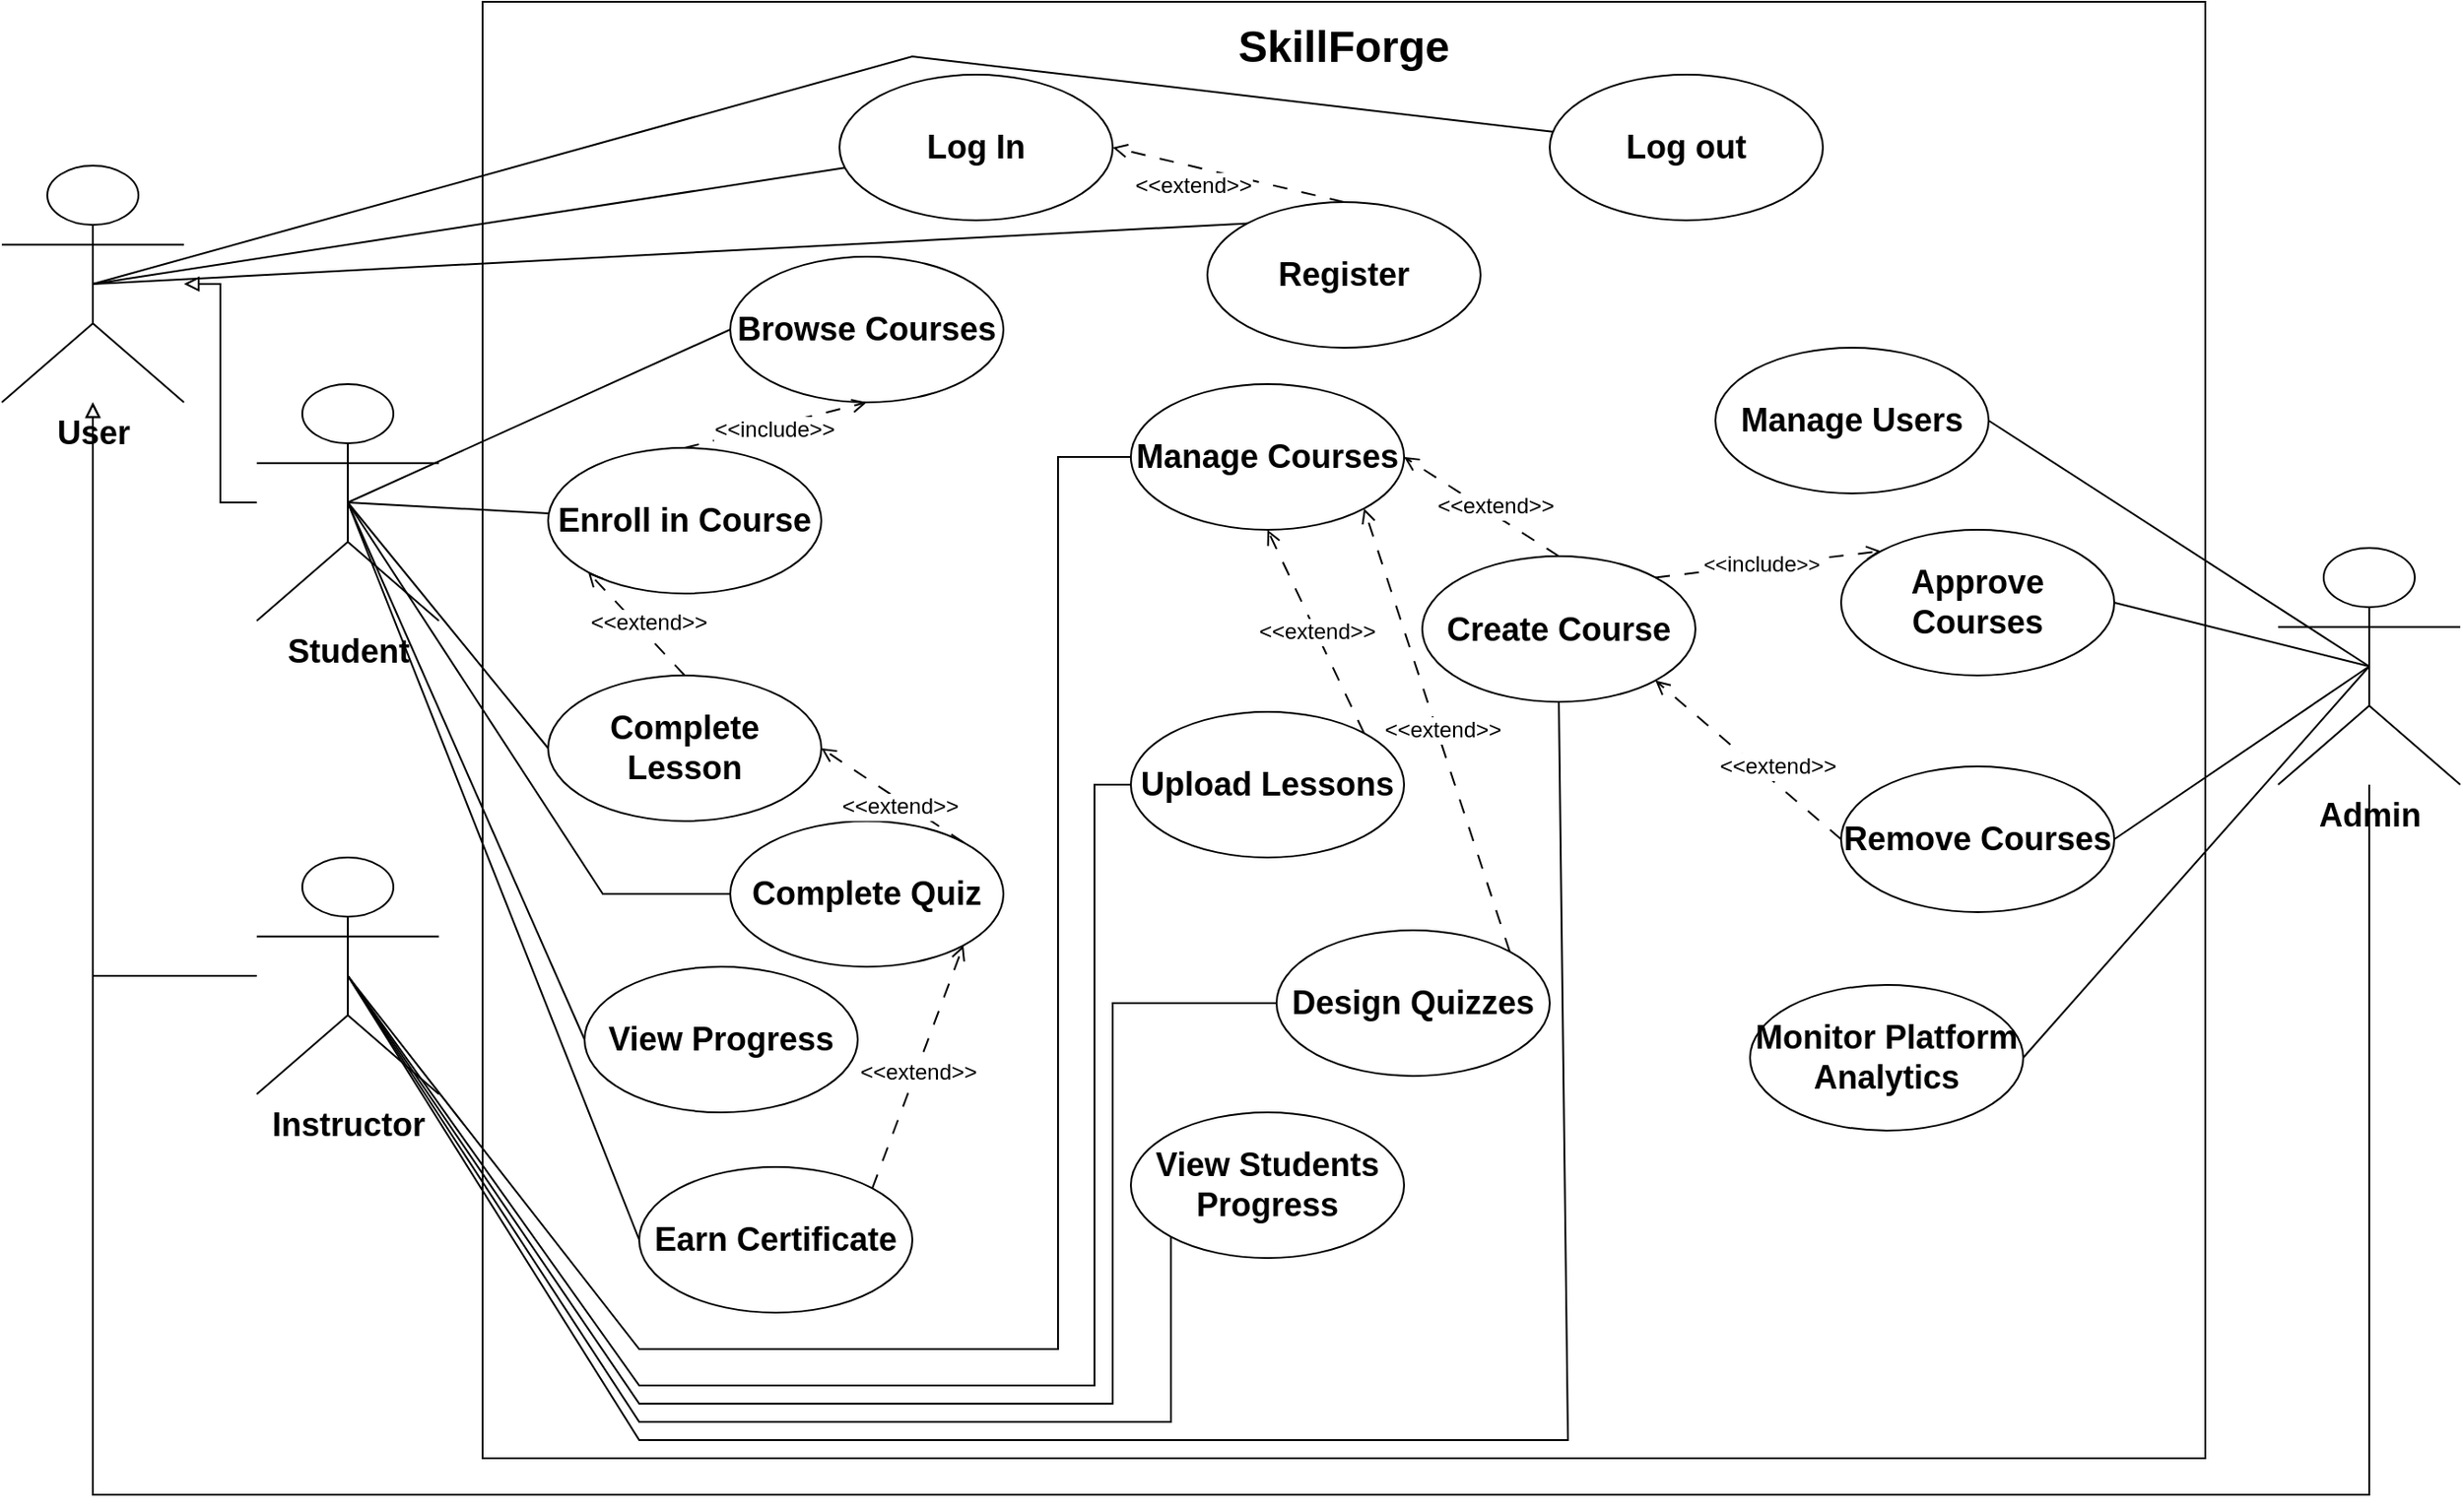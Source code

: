 <mxfile version="28.2.8">
  <diagram name="Page-1" id="nNE7cXkLWbT5HRCkaGo4">
    <mxGraphModel dx="1612" dy="902" grid="1" gridSize="10" guides="1" tooltips="1" connect="1" arrows="1" fold="1" page="1" pageScale="1" pageWidth="827" pageHeight="1169" math="0" shadow="0">
      <root>
        <mxCell id="0" />
        <mxCell id="1" parent="0" />
        <mxCell id="-XhT5Pp7xZniYWt6SDc9-1" value="" style="rounded=0;whiteSpace=wrap;html=1;direction=south;labelPosition=center;verticalLabelPosition=middle;align=center;verticalAlign=middle;" vertex="1" parent="1">
          <mxGeometry x="414" y="200" width="946" height="800" as="geometry" />
        </mxCell>
        <mxCell id="-XhT5Pp7xZniYWt6SDc9-3" value="&lt;font style=&quot;font-size: 24px;&quot;&gt;&lt;b style=&quot;&quot;&gt;SkillForge&lt;/b&gt;&lt;/font&gt;" style="text;html=1;whiteSpace=wrap;strokeColor=none;fillColor=none;align=center;verticalAlign=middle;rounded=0;" vertex="1" parent="1">
          <mxGeometry x="797" y="210" width="180" height="30" as="geometry" />
        </mxCell>
        <mxCell id="-XhT5Pp7xZniYWt6SDc9-173" style="edgeStyle=orthogonalEdgeStyle;rounded=0;orthogonalLoop=1;jettySize=auto;html=1;endArrow=block;endFill=0;" edge="1" parent="1" source="-XhT5Pp7xZniYWt6SDc9-5" target="-XhT5Pp7xZniYWt6SDc9-8">
          <mxGeometry relative="1" as="geometry">
            <Array as="points">
              <mxPoint x="1450" y="1020" />
              <mxPoint x="200" y="1020" />
            </Array>
          </mxGeometry>
        </mxCell>
        <mxCell id="-XhT5Pp7xZniYWt6SDc9-5" value="&lt;font style=&quot;font-size: 18px;&quot;&gt;&lt;b&gt;Admin&lt;/b&gt;&lt;/font&gt;" style="shape=umlActor;verticalLabelPosition=bottom;verticalAlign=top;html=1;outlineConnect=0;" vertex="1" parent="1">
          <mxGeometry x="1400" y="500" width="100" height="130" as="geometry" />
        </mxCell>
        <mxCell id="-XhT5Pp7xZniYWt6SDc9-147" style="edgeStyle=orthogonalEdgeStyle;rounded=0;orthogonalLoop=1;jettySize=auto;html=1;endArrow=block;endFill=0;" edge="1" parent="1" source="-XhT5Pp7xZniYWt6SDc9-6" target="-XhT5Pp7xZniYWt6SDc9-8">
          <mxGeometry relative="1" as="geometry" />
        </mxCell>
        <mxCell id="-XhT5Pp7xZniYWt6SDc9-6" value="&lt;font style=&quot;font-size: 18px;&quot;&gt;&lt;b&gt;Instructor&lt;/b&gt;&lt;/font&gt;" style="shape=umlActor;verticalLabelPosition=bottom;verticalAlign=top;html=1;outlineConnect=0;" vertex="1" parent="1">
          <mxGeometry x="290" y="670" width="100" height="130" as="geometry" />
        </mxCell>
        <mxCell id="-XhT5Pp7xZniYWt6SDc9-146" style="edgeStyle=orthogonalEdgeStyle;rounded=0;orthogonalLoop=1;jettySize=auto;html=1;endArrow=block;endFill=0;" edge="1" parent="1" source="-XhT5Pp7xZniYWt6SDc9-7" target="-XhT5Pp7xZniYWt6SDc9-8">
          <mxGeometry relative="1" as="geometry" />
        </mxCell>
        <mxCell id="-XhT5Pp7xZniYWt6SDc9-7" value="&lt;font style=&quot;font-size: 18px;&quot;&gt;&lt;b&gt;Student&lt;/b&gt;&lt;/font&gt;" style="shape=umlActor;verticalLabelPosition=bottom;verticalAlign=top;html=1;outlineConnect=0;" vertex="1" parent="1">
          <mxGeometry x="290" y="410" width="100" height="130" as="geometry" />
        </mxCell>
        <mxCell id="-XhT5Pp7xZniYWt6SDc9-8" value="&lt;font style=&quot;font-size: 18px;&quot;&gt;&lt;b&gt;User&lt;/b&gt;&lt;/font&gt;" style="shape=umlActor;verticalLabelPosition=bottom;verticalAlign=top;html=1;outlineConnect=0;fontSize=12;" vertex="1" parent="1">
          <mxGeometry x="150" y="290" width="100" height="130" as="geometry" />
        </mxCell>
        <mxCell id="-XhT5Pp7xZniYWt6SDc9-62" value="&lt;font style=&quot;font-size: 18px;&quot;&gt;&lt;b&gt;Browse Courses&lt;/b&gt;&lt;/font&gt;" style="ellipse;whiteSpace=wrap;html=1;" vertex="1" parent="1">
          <mxGeometry x="550" y="340" width="150" height="80" as="geometry" />
        </mxCell>
        <mxCell id="-XhT5Pp7xZniYWt6SDc9-87" style="edgeStyle=orthogonalEdgeStyle;rounded=0;orthogonalLoop=1;jettySize=auto;html=1;exitX=0.5;exitY=1;exitDx=0;exitDy=0;" edge="1" parent="1" source="-XhT5Pp7xZniYWt6SDc9-3" target="-XhT5Pp7xZniYWt6SDc9-3">
          <mxGeometry relative="1" as="geometry" />
        </mxCell>
        <mxCell id="-XhT5Pp7xZniYWt6SDc9-98" style="edgeStyle=orthogonalEdgeStyle;rounded=0;orthogonalLoop=1;jettySize=auto;html=1;exitX=0.5;exitY=1;exitDx=0;exitDy=0;" edge="1" parent="1">
          <mxGeometry relative="1" as="geometry">
            <mxPoint x="877.5" y="500" as="sourcePoint" />
            <mxPoint x="877.5" y="500" as="targetPoint" />
          </mxGeometry>
        </mxCell>
        <mxCell id="-XhT5Pp7xZniYWt6SDc9-129" value="&lt;span style=&quot;font-size: 18px;&quot;&gt;&lt;b&gt;Enroll in Course&lt;/b&gt;&lt;/span&gt;" style="ellipse;whiteSpace=wrap;html=1;" vertex="1" parent="1">
          <mxGeometry x="450" y="445" width="150" height="80" as="geometry" />
        </mxCell>
        <mxCell id="-XhT5Pp7xZniYWt6SDc9-130" value="&lt;span style=&quot;font-size: 18px;&quot;&gt;&lt;b&gt;Complete Lesson&lt;/b&gt;&lt;/span&gt;" style="ellipse;whiteSpace=wrap;html=1;" vertex="1" parent="1">
          <mxGeometry x="450" y="570" width="150" height="80" as="geometry" />
        </mxCell>
        <mxCell id="-XhT5Pp7xZniYWt6SDc9-131" value="&lt;span style=&quot;font-size: 18px;&quot;&gt;&lt;b&gt;Complete Quiz&lt;/b&gt;&lt;/span&gt;" style="ellipse;whiteSpace=wrap;html=1;" vertex="1" parent="1">
          <mxGeometry x="550" y="650" width="150" height="80" as="geometry" />
        </mxCell>
        <mxCell id="-XhT5Pp7xZniYWt6SDc9-132" value="&lt;span style=&quot;font-size: 18px;&quot;&gt;&lt;b&gt;View Progress&lt;/b&gt;&lt;/span&gt;" style="ellipse;whiteSpace=wrap;html=1;" vertex="1" parent="1">
          <mxGeometry x="470" y="730" width="150" height="80" as="geometry" />
        </mxCell>
        <mxCell id="-XhT5Pp7xZniYWt6SDc9-133" value="&lt;span style=&quot;font-size: 18px;&quot;&gt;&lt;b&gt;Earn Certificate&lt;/b&gt;&lt;/span&gt;" style="ellipse;whiteSpace=wrap;html=1;" vertex="1" parent="1">
          <mxGeometry x="500" y="840" width="150" height="80" as="geometry" />
        </mxCell>
        <mxCell id="-XhT5Pp7xZniYWt6SDc9-134" value="&lt;span style=&quot;font-size: 18px;&quot;&gt;&lt;b&gt;Create Course&lt;/b&gt;&lt;/span&gt;" style="ellipse;whiteSpace=wrap;html=1;" vertex="1" parent="1">
          <mxGeometry x="930" y="504.5" width="150" height="80" as="geometry" />
        </mxCell>
        <mxCell id="-XhT5Pp7xZniYWt6SDc9-135" value="&lt;span style=&quot;font-size: 18px;&quot;&gt;&lt;b&gt;Manage Courses&lt;/b&gt;&lt;/span&gt;" style="ellipse;whiteSpace=wrap;html=1;" vertex="1" parent="1">
          <mxGeometry x="770" y="410" width="150" height="80" as="geometry" />
        </mxCell>
        <mxCell id="-XhT5Pp7xZniYWt6SDc9-136" value="&lt;span style=&quot;font-size: 18px;&quot;&gt;&lt;b&gt;Upload Lessons&lt;/b&gt;&lt;/span&gt;" style="ellipse;whiteSpace=wrap;html=1;" vertex="1" parent="1">
          <mxGeometry x="770" y="590" width="150" height="80" as="geometry" />
        </mxCell>
        <mxCell id="-XhT5Pp7xZniYWt6SDc9-137" value="&lt;span style=&quot;font-size: 18px;&quot;&gt;&lt;b&gt;Design Quizzes&lt;/b&gt;&lt;/span&gt;" style="ellipse;whiteSpace=wrap;html=1;" vertex="1" parent="1">
          <mxGeometry x="850" y="710" width="150" height="80" as="geometry" />
        </mxCell>
        <mxCell id="-XhT5Pp7xZniYWt6SDc9-138" value="&lt;span style=&quot;font-size: 18px;&quot;&gt;&lt;b&gt;View Students Progress&lt;/b&gt;&lt;/span&gt;" style="ellipse;whiteSpace=wrap;html=1;" vertex="1" parent="1">
          <mxGeometry x="770" y="810" width="150" height="80" as="geometry" />
        </mxCell>
        <mxCell id="-XhT5Pp7xZniYWt6SDc9-139" value="&lt;font style=&quot;font-size: 18px;&quot;&gt;&lt;b&gt;Log In&lt;/b&gt;&lt;/font&gt;" style="ellipse;whiteSpace=wrap;html=1;" vertex="1" parent="1">
          <mxGeometry x="610" y="240" width="150" height="80" as="geometry" />
        </mxCell>
        <mxCell id="-XhT5Pp7xZniYWt6SDc9-140" value="&lt;b&gt;&lt;font style=&quot;font-size: 18px;&quot;&gt;Register&lt;/font&gt;&lt;/b&gt;" style="ellipse;whiteSpace=wrap;html=1;" vertex="1" parent="1">
          <mxGeometry x="812" y="310" width="150" height="80" as="geometry" />
        </mxCell>
        <mxCell id="-XhT5Pp7xZniYWt6SDc9-141" value="&lt;b&gt;&lt;font style=&quot;font-size: 18px;&quot;&gt;Log out&lt;/font&gt;&lt;/b&gt;" style="ellipse;whiteSpace=wrap;html=1;" vertex="1" parent="1">
          <mxGeometry x="1000" y="240" width="150" height="80" as="geometry" />
        </mxCell>
        <mxCell id="-XhT5Pp7xZniYWt6SDc9-142" value="&lt;font style=&quot;font-size: 18px;&quot;&gt;&lt;b style=&quot;&quot;&gt;Manage Users&lt;/b&gt;&lt;/font&gt;" style="ellipse;whiteSpace=wrap;html=1;" vertex="1" parent="1">
          <mxGeometry x="1091" y="390" width="150" height="80" as="geometry" />
        </mxCell>
        <mxCell id="-XhT5Pp7xZniYWt6SDc9-143" value="&lt;span style=&quot;font-size: 18px;&quot;&gt;&lt;b&gt;Approve Courses&lt;/b&gt;&lt;/span&gt;" style="ellipse;whiteSpace=wrap;html=1;" vertex="1" parent="1">
          <mxGeometry x="1160" y="490" width="150" height="80" as="geometry" />
        </mxCell>
        <mxCell id="-XhT5Pp7xZniYWt6SDc9-144" value="&lt;span style=&quot;font-size: 18px;&quot;&gt;&lt;b&gt;Remove Courses&lt;/b&gt;&lt;/span&gt;" style="ellipse;whiteSpace=wrap;html=1;" vertex="1" parent="1">
          <mxGeometry x="1160" y="620" width="150" height="80" as="geometry" />
        </mxCell>
        <mxCell id="-XhT5Pp7xZniYWt6SDc9-145" value="&lt;span style=&quot;font-size: 18px;&quot;&gt;&lt;b&gt;Monitor Platform Analytics&lt;/b&gt;&lt;/span&gt;" style="ellipse;whiteSpace=wrap;html=1;" vertex="1" parent="1">
          <mxGeometry x="1110" y="740" width="150" height="80" as="geometry" />
        </mxCell>
        <mxCell id="-XhT5Pp7xZniYWt6SDc9-149" value="" style="endArrow=none;html=1;rounded=0;exitX=0.5;exitY=0.5;exitDx=0;exitDy=0;exitPerimeter=0;" edge="1" parent="1" source="-XhT5Pp7xZniYWt6SDc9-8" target="-XhT5Pp7xZniYWt6SDc9-139">
          <mxGeometry width="50" height="50" relative="1" as="geometry">
            <mxPoint x="800" y="630" as="sourcePoint" />
            <mxPoint x="850" y="580" as="targetPoint" />
          </mxGeometry>
        </mxCell>
        <mxCell id="-XhT5Pp7xZniYWt6SDc9-151" value="" style="endArrow=none;html=1;rounded=0;exitX=0.5;exitY=0.5;exitDx=0;exitDy=0;exitPerimeter=0;" edge="1" parent="1" source="-XhT5Pp7xZniYWt6SDc9-8" target="-XhT5Pp7xZniYWt6SDc9-141">
          <mxGeometry width="50" height="50" relative="1" as="geometry">
            <mxPoint x="800" y="630" as="sourcePoint" />
            <mxPoint x="850" y="580" as="targetPoint" />
            <Array as="points">
              <mxPoint x="650" y="230" />
            </Array>
          </mxGeometry>
        </mxCell>
        <mxCell id="-XhT5Pp7xZniYWt6SDc9-155" value="" style="endArrow=none;html=1;rounded=0;exitX=0.5;exitY=0.5;exitDx=0;exitDy=0;exitPerimeter=0;entryX=0;entryY=0.5;entryDx=0;entryDy=0;" edge="1" parent="1" source="-XhT5Pp7xZniYWt6SDc9-7" target="-XhT5Pp7xZniYWt6SDc9-62">
          <mxGeometry width="50" height="50" relative="1" as="geometry">
            <mxPoint x="800" y="630" as="sourcePoint" />
            <mxPoint x="850" y="580" as="targetPoint" />
          </mxGeometry>
        </mxCell>
        <mxCell id="-XhT5Pp7xZniYWt6SDc9-156" value="" style="endArrow=none;html=1;rounded=0;exitX=0.5;exitY=0.5;exitDx=0;exitDy=0;exitPerimeter=0;" edge="1" parent="1" source="-XhT5Pp7xZniYWt6SDc9-7" target="-XhT5Pp7xZniYWt6SDc9-129">
          <mxGeometry width="50" height="50" relative="1" as="geometry">
            <mxPoint x="800" y="630" as="sourcePoint" />
            <mxPoint x="850" y="580" as="targetPoint" />
          </mxGeometry>
        </mxCell>
        <mxCell id="-XhT5Pp7xZniYWt6SDc9-157" value="" style="endArrow=none;html=1;rounded=0;exitX=0.5;exitY=0.5;exitDx=0;exitDy=0;exitPerimeter=0;entryX=0;entryY=0.5;entryDx=0;entryDy=0;" edge="1" parent="1" source="-XhT5Pp7xZniYWt6SDc9-7" target="-XhT5Pp7xZniYWt6SDc9-130">
          <mxGeometry width="50" height="50" relative="1" as="geometry">
            <mxPoint x="800" y="630" as="sourcePoint" />
            <mxPoint x="850" y="580" as="targetPoint" />
          </mxGeometry>
        </mxCell>
        <mxCell id="-XhT5Pp7xZniYWt6SDc9-158" value="" style="endArrow=none;html=1;rounded=0;exitX=0.5;exitY=0.5;exitDx=0;exitDy=0;exitPerimeter=0;entryX=0;entryY=0.5;entryDx=0;entryDy=0;" edge="1" parent="1" source="-XhT5Pp7xZniYWt6SDc9-7" target="-XhT5Pp7xZniYWt6SDc9-131">
          <mxGeometry width="50" height="50" relative="1" as="geometry">
            <mxPoint x="800" y="630" as="sourcePoint" />
            <mxPoint x="850" y="580" as="targetPoint" />
            <Array as="points">
              <mxPoint x="480" y="690" />
            </Array>
          </mxGeometry>
        </mxCell>
        <mxCell id="-XhT5Pp7xZniYWt6SDc9-159" value="" style="endArrow=none;html=1;rounded=0;exitX=0.5;exitY=0.5;exitDx=0;exitDy=0;exitPerimeter=0;entryX=0;entryY=0.5;entryDx=0;entryDy=0;" edge="1" parent="1" source="-XhT5Pp7xZniYWt6SDc9-7" target="-XhT5Pp7xZniYWt6SDc9-132">
          <mxGeometry width="50" height="50" relative="1" as="geometry">
            <mxPoint x="800" y="630" as="sourcePoint" />
            <mxPoint x="850" y="580" as="targetPoint" />
          </mxGeometry>
        </mxCell>
        <mxCell id="-XhT5Pp7xZniYWt6SDc9-160" value="" style="endArrow=none;html=1;rounded=0;exitX=0.5;exitY=0.5;exitDx=0;exitDy=0;exitPerimeter=0;entryX=0;entryY=0.5;entryDx=0;entryDy=0;" edge="1" parent="1" source="-XhT5Pp7xZniYWt6SDc9-7" target="-XhT5Pp7xZniYWt6SDc9-133">
          <mxGeometry width="50" height="50" relative="1" as="geometry">
            <mxPoint x="800" y="630" as="sourcePoint" />
            <mxPoint x="850" y="580" as="targetPoint" />
          </mxGeometry>
        </mxCell>
        <mxCell id="-XhT5Pp7xZniYWt6SDc9-167" value="" style="endArrow=none;html=1;rounded=0;exitX=0.5;exitY=0.5;exitDx=0;exitDy=0;exitPerimeter=0;entryX=0;entryY=0.5;entryDx=0;entryDy=0;" edge="1" parent="1" source="-XhT5Pp7xZniYWt6SDc9-6" target="-XhT5Pp7xZniYWt6SDc9-135">
          <mxGeometry width="50" height="50" relative="1" as="geometry">
            <mxPoint x="750" y="630" as="sourcePoint" />
            <mxPoint x="800" y="580" as="targetPoint" />
            <Array as="points">
              <mxPoint x="500" y="940" />
              <mxPoint x="730" y="940" />
              <mxPoint x="730" y="450" />
            </Array>
          </mxGeometry>
        </mxCell>
        <mxCell id="-XhT5Pp7xZniYWt6SDc9-169" value="" style="endArrow=none;html=1;rounded=0;exitX=0.5;exitY=0.5;exitDx=0;exitDy=0;exitPerimeter=0;entryX=0;entryY=0.5;entryDx=0;entryDy=0;" edge="1" parent="1" source="-XhT5Pp7xZniYWt6SDc9-6" target="-XhT5Pp7xZniYWt6SDc9-136">
          <mxGeometry width="50" height="50" relative="1" as="geometry">
            <mxPoint x="750" y="630" as="sourcePoint" />
            <mxPoint x="760" y="690" as="targetPoint" />
            <Array as="points">
              <mxPoint x="500" y="960" />
              <mxPoint x="750" y="960" />
              <mxPoint x="750" y="820" />
              <mxPoint x="750" y="630" />
            </Array>
          </mxGeometry>
        </mxCell>
        <mxCell id="-XhT5Pp7xZniYWt6SDc9-170" value="" style="endArrow=none;html=1;rounded=0;exitX=0.5;exitY=0.5;exitDx=0;exitDy=0;exitPerimeter=0;entryX=0;entryY=0.5;entryDx=0;entryDy=0;" edge="1" parent="1" source="-XhT5Pp7xZniYWt6SDc9-6" target="-XhT5Pp7xZniYWt6SDc9-137">
          <mxGeometry width="50" height="50" relative="1" as="geometry">
            <mxPoint x="750" y="630" as="sourcePoint" />
            <mxPoint x="800" y="580" as="targetPoint" />
            <Array as="points">
              <mxPoint x="500" y="970" />
              <mxPoint x="760" y="970" />
              <mxPoint x="760" y="860" />
              <mxPoint x="760" y="750" />
            </Array>
          </mxGeometry>
        </mxCell>
        <mxCell id="-XhT5Pp7xZniYWt6SDc9-174" value="" style="endArrow=none;html=1;rounded=0;entryX=1;entryY=0.5;entryDx=0;entryDy=0;exitX=0.5;exitY=0.5;exitDx=0;exitDy=0;exitPerimeter=0;" edge="1" parent="1" source="-XhT5Pp7xZniYWt6SDc9-5" target="-XhT5Pp7xZniYWt6SDc9-142">
          <mxGeometry width="50" height="50" relative="1" as="geometry">
            <mxPoint x="750" y="630" as="sourcePoint" />
            <mxPoint x="800" y="580" as="targetPoint" />
          </mxGeometry>
        </mxCell>
        <mxCell id="-XhT5Pp7xZniYWt6SDc9-175" value="" style="endArrow=none;html=1;rounded=0;entryX=0.5;entryY=0.5;entryDx=0;entryDy=0;entryPerimeter=0;exitX=1;exitY=0.5;exitDx=0;exitDy=0;" edge="1" parent="1" source="-XhT5Pp7xZniYWt6SDc9-143" target="-XhT5Pp7xZniYWt6SDc9-5">
          <mxGeometry width="50" height="50" relative="1" as="geometry">
            <mxPoint x="750" y="630" as="sourcePoint" />
            <mxPoint x="800" y="580" as="targetPoint" />
          </mxGeometry>
        </mxCell>
        <mxCell id="-XhT5Pp7xZniYWt6SDc9-176" value="" style="endArrow=none;html=1;rounded=0;exitX=1;exitY=0.5;exitDx=0;exitDy=0;entryX=0.5;entryY=0.5;entryDx=0;entryDy=0;entryPerimeter=0;" edge="1" parent="1" source="-XhT5Pp7xZniYWt6SDc9-144" target="-XhT5Pp7xZniYWt6SDc9-5">
          <mxGeometry width="50" height="50" relative="1" as="geometry">
            <mxPoint x="750" y="630" as="sourcePoint" />
            <mxPoint x="800" y="580" as="targetPoint" />
          </mxGeometry>
        </mxCell>
        <mxCell id="-XhT5Pp7xZniYWt6SDc9-177" value="" style="endArrow=none;html=1;rounded=0;exitX=1;exitY=0.5;exitDx=0;exitDy=0;entryX=0.5;entryY=0.5;entryDx=0;entryDy=0;entryPerimeter=0;" edge="1" parent="1" source="-XhT5Pp7xZniYWt6SDc9-145" target="-XhT5Pp7xZniYWt6SDc9-5">
          <mxGeometry width="50" height="50" relative="1" as="geometry">
            <mxPoint x="750" y="630" as="sourcePoint" />
            <mxPoint x="800" y="580" as="targetPoint" />
          </mxGeometry>
        </mxCell>
        <mxCell id="-XhT5Pp7xZniYWt6SDc9-178" value="" style="endArrow=open;html=1;rounded=0;entryX=1;entryY=0.5;entryDx=0;entryDy=0;exitX=0.5;exitY=0;exitDx=0;exitDy=0;dashed=1;dashPattern=8 8;endFill=0;fontSize=11;" edge="1" parent="1" source="-XhT5Pp7xZniYWt6SDc9-140" target="-XhT5Pp7xZniYWt6SDc9-139">
          <mxGeometry width="50" height="50" relative="1" as="geometry">
            <mxPoint x="750" y="630" as="sourcePoint" />
            <mxPoint x="800" y="580" as="targetPoint" />
          </mxGeometry>
        </mxCell>
        <mxCell id="-XhT5Pp7xZniYWt6SDc9-179" value="&amp;lt;&amp;lt;extend&amp;gt;&amp;gt;" style="edgeLabel;html=1;align=center;verticalAlign=middle;resizable=0;points=[];fontSize=12;" vertex="1" connectable="0" parent="-XhT5Pp7xZniYWt6SDc9-178">
          <mxGeometry x="0.477" y="-3" relative="1" as="geometry">
            <mxPoint x="10" y="16" as="offset" />
          </mxGeometry>
        </mxCell>
        <mxCell id="-XhT5Pp7xZniYWt6SDc9-182" value="" style="endArrow=open;html=1;rounded=0;exitX=0.5;exitY=0;exitDx=0;exitDy=0;entryX=0.5;entryY=1;entryDx=0;entryDy=0;dashed=1;dashPattern=8 8;endFill=0;" edge="1" parent="1" source="-XhT5Pp7xZniYWt6SDc9-129" target="-XhT5Pp7xZniYWt6SDc9-62">
          <mxGeometry width="50" height="50" relative="1" as="geometry">
            <mxPoint x="750" y="630" as="sourcePoint" />
            <mxPoint x="800" y="580" as="targetPoint" />
          </mxGeometry>
        </mxCell>
        <mxCell id="-XhT5Pp7xZniYWt6SDc9-183" value="&amp;lt;&amp;lt;include&amp;gt;&amp;gt;" style="edgeLabel;html=1;align=center;verticalAlign=middle;resizable=0;points=[];fontSize=12;" vertex="1" connectable="0" parent="-XhT5Pp7xZniYWt6SDc9-182">
          <mxGeometry x="-0.033" y="-1" relative="1" as="geometry">
            <mxPoint y="1" as="offset" />
          </mxGeometry>
        </mxCell>
        <mxCell id="-XhT5Pp7xZniYWt6SDc9-184" value="" style="endArrow=open;html=1;rounded=0;exitX=0.5;exitY=0;exitDx=0;exitDy=0;entryX=0;entryY=1;entryDx=0;entryDy=0;dashed=1;dashPattern=8 8;endFill=0;" edge="1" parent="1" source="-XhT5Pp7xZniYWt6SDc9-130" target="-XhT5Pp7xZniYWt6SDc9-129">
          <mxGeometry width="50" height="50" relative="1" as="geometry">
            <mxPoint x="750" y="630" as="sourcePoint" />
            <mxPoint x="800" y="580" as="targetPoint" />
          </mxGeometry>
        </mxCell>
        <mxCell id="-XhT5Pp7xZniYWt6SDc9-185" value="&amp;lt;&amp;lt;extend&amp;gt;&amp;gt;" style="edgeLabel;html=1;align=center;verticalAlign=middle;resizable=0;points=[];fontSize=12;" vertex="1" connectable="0" parent="-XhT5Pp7xZniYWt6SDc9-184">
          <mxGeometry x="-0.11" y="-4" relative="1" as="geometry">
            <mxPoint y="-1" as="offset" />
          </mxGeometry>
        </mxCell>
        <mxCell id="-XhT5Pp7xZniYWt6SDc9-186" value="" style="endArrow=open;html=1;rounded=0;exitX=1;exitY=0;exitDx=0;exitDy=0;entryX=1;entryY=0.5;entryDx=0;entryDy=0;dashed=1;dashPattern=8 8;endFill=0;" edge="1" parent="1" source="-XhT5Pp7xZniYWt6SDc9-131" target="-XhT5Pp7xZniYWt6SDc9-130">
          <mxGeometry width="50" height="50" relative="1" as="geometry">
            <mxPoint x="750" y="630" as="sourcePoint" />
            <mxPoint x="800" y="580" as="targetPoint" />
          </mxGeometry>
        </mxCell>
        <mxCell id="-XhT5Pp7xZniYWt6SDc9-187" value="&amp;lt;&amp;lt;extend&amp;gt;&amp;gt;" style="edgeLabel;html=1;align=center;verticalAlign=middle;resizable=0;points=[];fontSize=12;" vertex="1" connectable="0" parent="-XhT5Pp7xZniYWt6SDc9-186">
          <mxGeometry x="-0.108" y="3" relative="1" as="geometry">
            <mxPoint x="1" y="1" as="offset" />
          </mxGeometry>
        </mxCell>
        <mxCell id="-XhT5Pp7xZniYWt6SDc9-188" value="" style="endArrow=open;html=1;rounded=0;exitX=1;exitY=0;exitDx=0;exitDy=0;entryX=1;entryY=1;entryDx=0;entryDy=0;dashed=1;dashPattern=8 8;endFill=0;" edge="1" parent="1" source="-XhT5Pp7xZniYWt6SDc9-133" target="-XhT5Pp7xZniYWt6SDc9-131">
          <mxGeometry width="50" height="50" relative="1" as="geometry">
            <mxPoint x="750" y="630" as="sourcePoint" />
            <mxPoint x="800" y="580" as="targetPoint" />
          </mxGeometry>
        </mxCell>
        <mxCell id="-XhT5Pp7xZniYWt6SDc9-189" value="&amp;lt;&amp;lt;extend&amp;gt;&amp;gt;" style="edgeLabel;html=1;align=center;verticalAlign=middle;resizable=0;points=[];fontSize=12;" vertex="1" connectable="0" parent="-XhT5Pp7xZniYWt6SDc9-188">
          <mxGeometry x="-0.025" relative="1" as="geometry">
            <mxPoint y="1" as="offset" />
          </mxGeometry>
        </mxCell>
        <mxCell id="-XhT5Pp7xZniYWt6SDc9-197" value="" style="endArrow=open;html=1;rounded=0;exitX=0.5;exitY=0;exitDx=0;exitDy=0;entryX=1;entryY=0.5;entryDx=0;entryDy=0;dashed=1;dashPattern=8 8;endFill=0;fontSize=12;" edge="1" parent="1" source="-XhT5Pp7xZniYWt6SDc9-134" target="-XhT5Pp7xZniYWt6SDc9-135">
          <mxGeometry width="50" height="50" relative="1" as="geometry">
            <mxPoint x="750" y="630" as="sourcePoint" />
            <mxPoint x="800" y="580" as="targetPoint" />
          </mxGeometry>
        </mxCell>
        <mxCell id="-XhT5Pp7xZniYWt6SDc9-199" value="&amp;lt;&amp;lt;extend&amp;gt;&amp;gt;" style="edgeLabel;html=1;align=center;verticalAlign=middle;resizable=0;points=[];fontSize=12;" vertex="1" connectable="0" parent="-XhT5Pp7xZniYWt6SDc9-197">
          <mxGeometry x="-0.127" y="-3" relative="1" as="geometry">
            <mxPoint y="-1" as="offset" />
          </mxGeometry>
        </mxCell>
        <mxCell id="-XhT5Pp7xZniYWt6SDc9-200" value="" style="endArrow=open;html=1;rounded=0;exitX=1;exitY=0;exitDx=0;exitDy=0;entryX=0.5;entryY=1;entryDx=0;entryDy=0;dashed=1;dashPattern=8 8;fontSize=12;endFill=0;" edge="1" parent="1" source="-XhT5Pp7xZniYWt6SDc9-136" target="-XhT5Pp7xZniYWt6SDc9-135">
          <mxGeometry width="50" height="50" relative="1" as="geometry">
            <mxPoint x="750" y="630" as="sourcePoint" />
            <mxPoint x="800" y="580" as="targetPoint" />
          </mxGeometry>
        </mxCell>
        <mxCell id="-XhT5Pp7xZniYWt6SDc9-201" value="&amp;lt;&amp;lt;extend&amp;gt;&amp;gt;" style="edgeLabel;html=1;align=center;verticalAlign=middle;resizable=0;points=[];fontSize=12;" vertex="1" connectable="0" parent="-XhT5Pp7xZniYWt6SDc9-200">
          <mxGeometry x="-0.012" y="-1" relative="1" as="geometry">
            <mxPoint x="-1" as="offset" />
          </mxGeometry>
        </mxCell>
        <mxCell id="-XhT5Pp7xZniYWt6SDc9-203" value="" style="endArrow=open;html=1;rounded=0;exitX=1;exitY=0;exitDx=0;exitDy=0;entryX=1;entryY=1;entryDx=0;entryDy=0;dashed=1;dashPattern=8 8;endFill=0;" edge="1" parent="1" source="-XhT5Pp7xZniYWt6SDc9-137" target="-XhT5Pp7xZniYWt6SDc9-135">
          <mxGeometry width="50" height="50" relative="1" as="geometry">
            <mxPoint x="750" y="630" as="sourcePoint" />
            <mxPoint x="800" y="580" as="targetPoint" />
          </mxGeometry>
        </mxCell>
        <mxCell id="-XhT5Pp7xZniYWt6SDc9-204" value="&amp;lt;&amp;lt;extend&amp;gt;&amp;gt;" style="edgeLabel;html=1;align=center;verticalAlign=middle;resizable=0;points=[];fontSize=12;" vertex="1" connectable="0" parent="-XhT5Pp7xZniYWt6SDc9-203">
          <mxGeometry x="-0.008" y="-2" relative="1" as="geometry">
            <mxPoint y="-1" as="offset" />
          </mxGeometry>
        </mxCell>
        <mxCell id="-XhT5Pp7xZniYWt6SDc9-206" value="" style="endArrow=open;html=1;rounded=0;entryX=1;entryY=1;entryDx=0;entryDy=0;exitX=0;exitY=0.5;exitDx=0;exitDy=0;dashed=1;dashPattern=8 8;endFill=0;" edge="1" parent="1" source="-XhT5Pp7xZniYWt6SDc9-144" target="-XhT5Pp7xZniYWt6SDc9-134">
          <mxGeometry width="50" height="50" relative="1" as="geometry">
            <mxPoint x="750" y="630" as="sourcePoint" />
            <mxPoint x="800" y="580" as="targetPoint" />
          </mxGeometry>
        </mxCell>
        <mxCell id="-XhT5Pp7xZniYWt6SDc9-208" value="&amp;lt;&amp;lt;extend&amp;gt;&amp;gt;" style="edgeLabel;html=1;align=center;verticalAlign=middle;resizable=0;points=[];fontSize=12;" vertex="1" connectable="0" parent="-XhT5Pp7xZniYWt6SDc9-206">
          <mxGeometry x="-0.209" y="-8" relative="1" as="geometry">
            <mxPoint as="offset" />
          </mxGeometry>
        </mxCell>
        <mxCell id="-XhT5Pp7xZniYWt6SDc9-209" value="" style="endArrow=none;html=1;rounded=0;exitX=0.5;exitY=0.5;exitDx=0;exitDy=0;exitPerimeter=0;entryX=0.5;entryY=1;entryDx=0;entryDy=0;" edge="1" parent="1" source="-XhT5Pp7xZniYWt6SDc9-6" target="-XhT5Pp7xZniYWt6SDc9-134">
          <mxGeometry width="50" height="50" relative="1" as="geometry">
            <mxPoint x="750" y="630" as="sourcePoint" />
            <mxPoint x="800" y="580" as="targetPoint" />
            <Array as="points">
              <mxPoint x="500" y="990" />
              <mxPoint x="1010" y="990" />
            </Array>
          </mxGeometry>
        </mxCell>
        <mxCell id="-XhT5Pp7xZniYWt6SDc9-210" value="" style="endArrow=none;html=1;rounded=0;exitX=0.5;exitY=0.5;exitDx=0;exitDy=0;exitPerimeter=0;entryX=0;entryY=1;entryDx=0;entryDy=0;" edge="1" parent="1" source="-XhT5Pp7xZniYWt6SDc9-6" target="-XhT5Pp7xZniYWt6SDc9-138">
          <mxGeometry width="50" height="50" relative="1" as="geometry">
            <mxPoint x="750" y="630" as="sourcePoint" />
            <mxPoint x="800" y="580" as="targetPoint" />
            <Array as="points">
              <mxPoint x="500" y="980" />
              <mxPoint x="792" y="980" />
            </Array>
          </mxGeometry>
        </mxCell>
        <mxCell id="-XhT5Pp7xZniYWt6SDc9-211" value="" style="endArrow=open;html=1;rounded=0;exitX=1;exitY=0;exitDx=0;exitDy=0;entryX=0;entryY=0;entryDx=0;entryDy=0;dashed=1;dashPattern=8 8;endFill=0;" edge="1" parent="1" source="-XhT5Pp7xZniYWt6SDc9-134" target="-XhT5Pp7xZniYWt6SDc9-143">
          <mxGeometry width="50" height="50" relative="1" as="geometry">
            <mxPoint x="760" y="630" as="sourcePoint" />
            <mxPoint x="810" y="580" as="targetPoint" />
          </mxGeometry>
        </mxCell>
        <mxCell id="-XhT5Pp7xZniYWt6SDc9-212" value="&amp;lt;&amp;lt;&lt;font style=&quot;font-size: 12px;&quot;&gt;include&lt;/font&gt;&amp;gt;&amp;gt;" style="edgeLabel;html=1;align=center;verticalAlign=middle;resizable=0;points=[];" vertex="1" connectable="0" parent="-XhT5Pp7xZniYWt6SDc9-211">
          <mxGeometry x="-0.073" y="1" relative="1" as="geometry">
            <mxPoint as="offset" />
          </mxGeometry>
        </mxCell>
        <mxCell id="-XhT5Pp7xZniYWt6SDc9-213" value="" style="endArrow=none;html=1;rounded=0;exitX=0.5;exitY=0.5;exitDx=0;exitDy=0;exitPerimeter=0;entryX=0;entryY=0;entryDx=0;entryDy=0;" edge="1" parent="1" source="-XhT5Pp7xZniYWt6SDc9-8" target="-XhT5Pp7xZniYWt6SDc9-140">
          <mxGeometry width="50" height="50" relative="1" as="geometry">
            <mxPoint x="760" y="630" as="sourcePoint" />
            <mxPoint x="810" y="580" as="targetPoint" />
          </mxGeometry>
        </mxCell>
      </root>
    </mxGraphModel>
  </diagram>
</mxfile>
